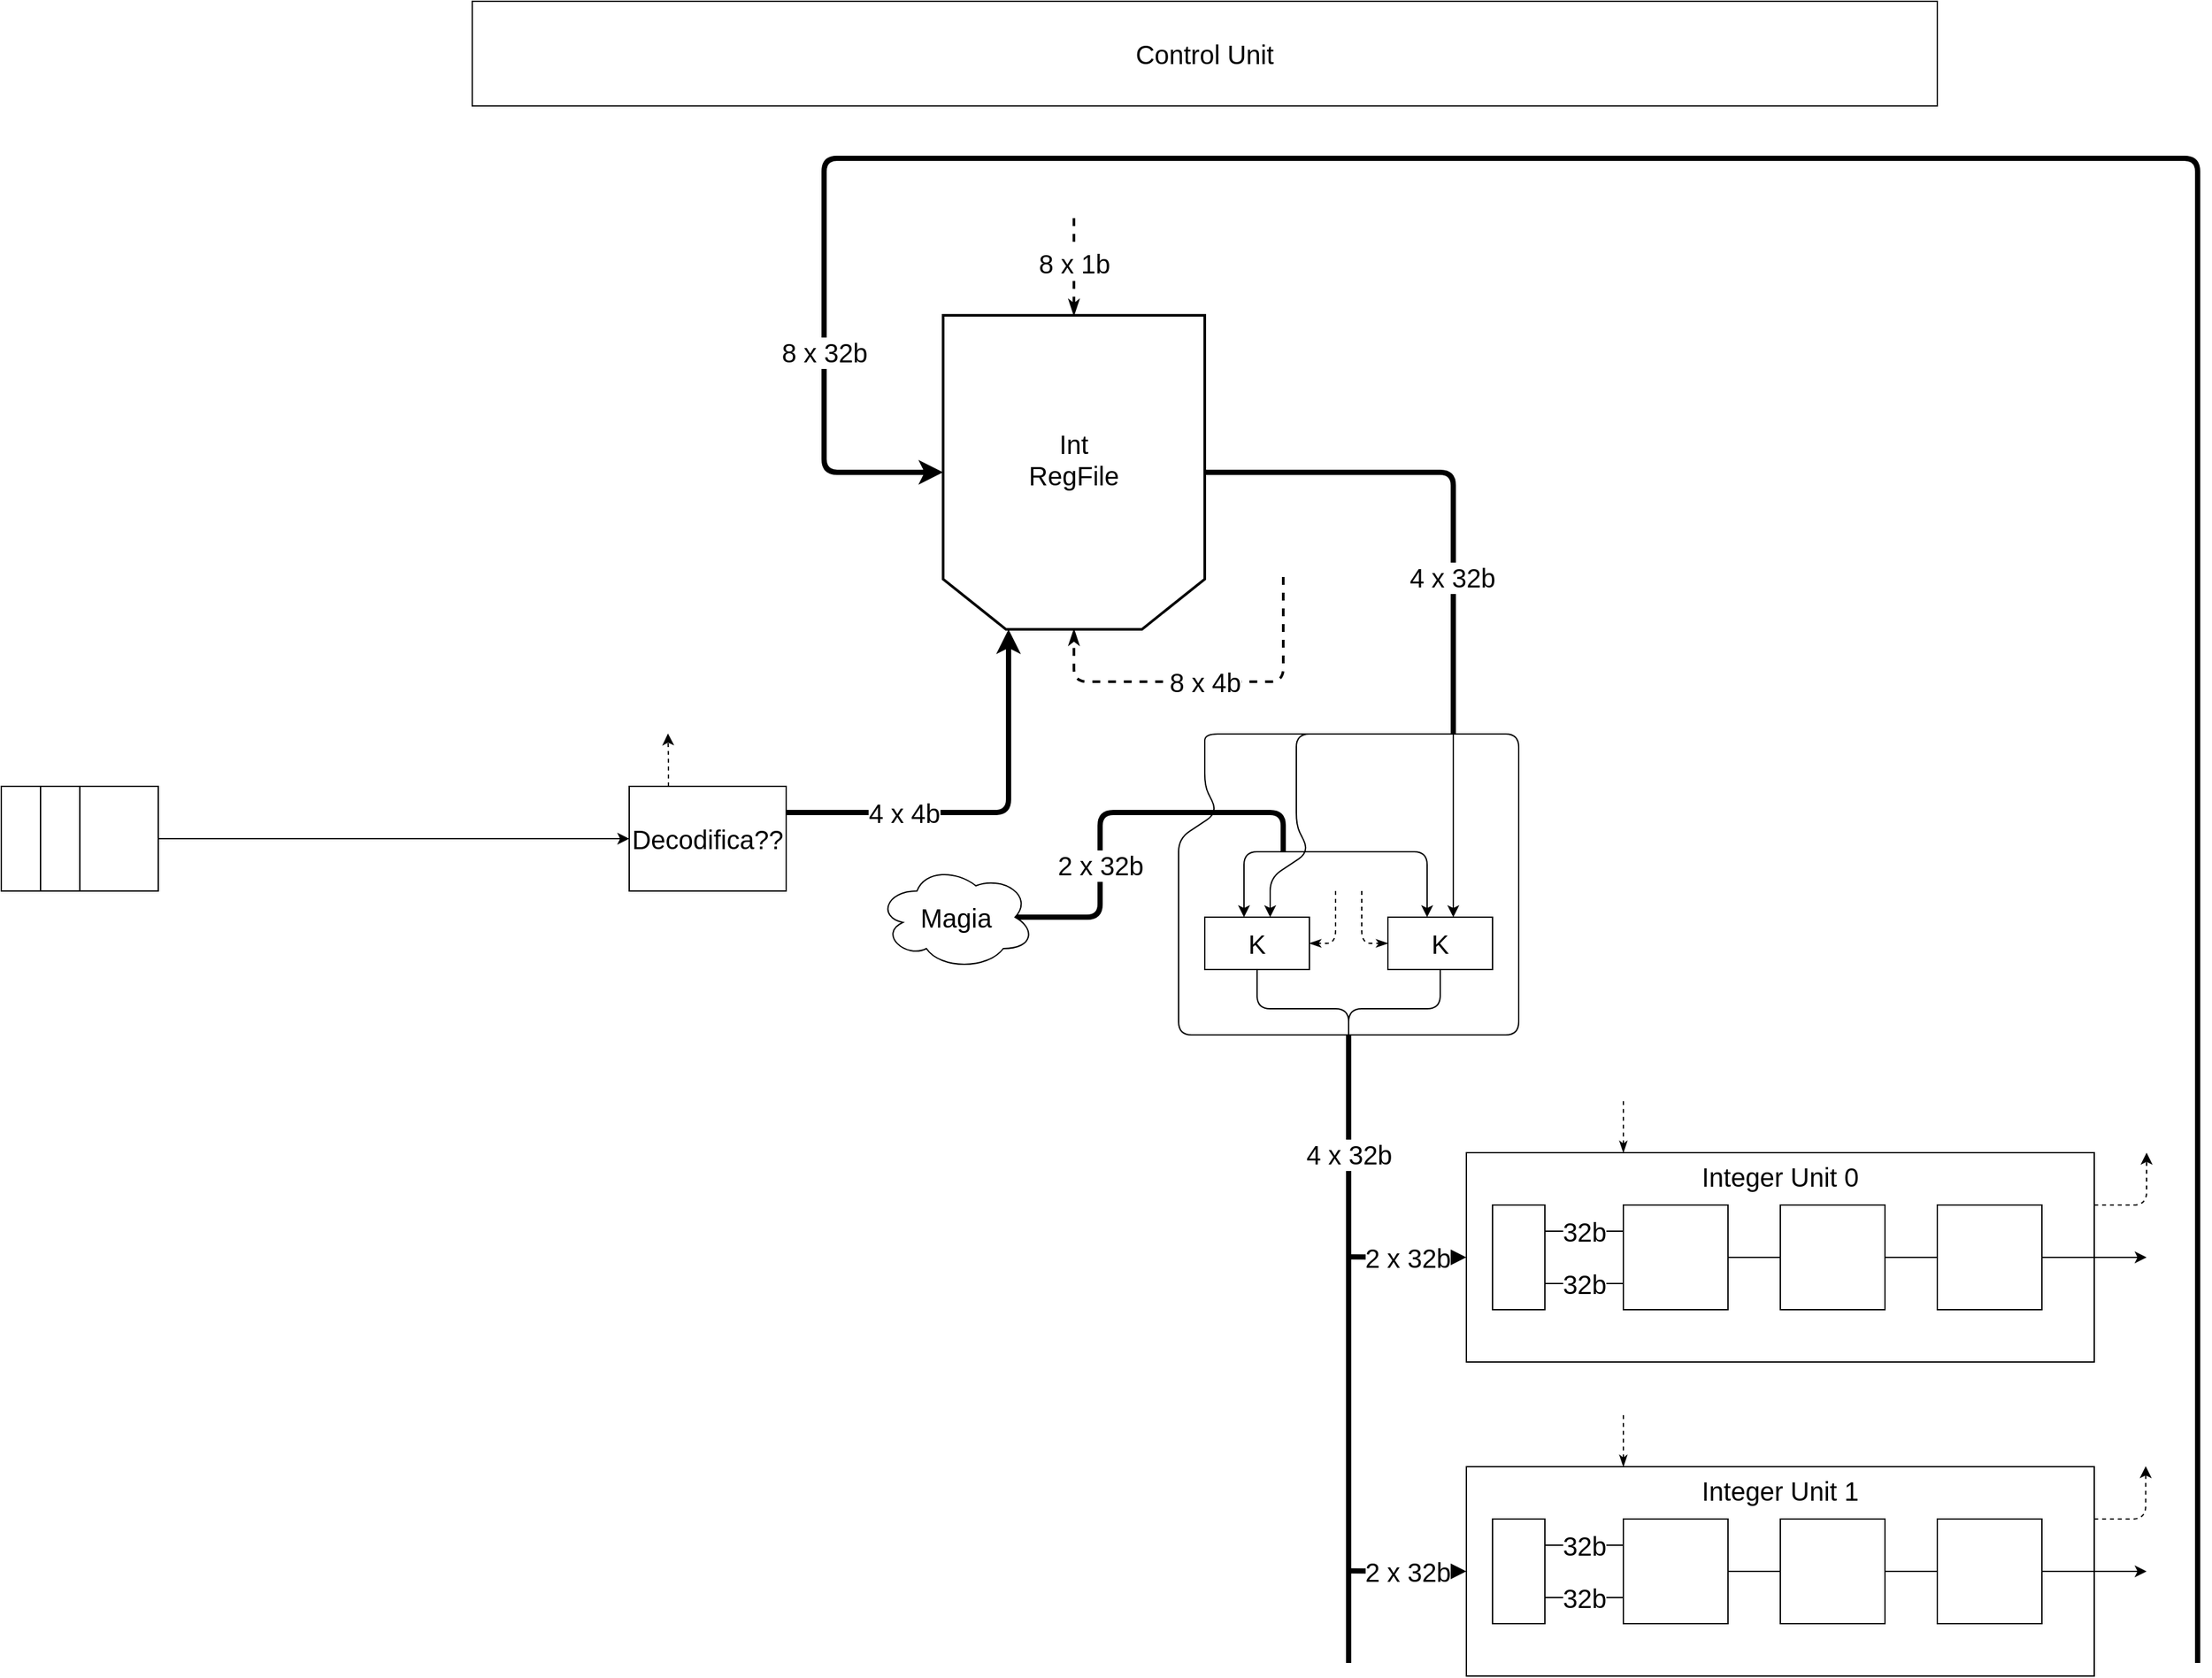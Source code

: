 <mxfile version="12.1.0" type="github" pages="1"><diagram id="3mmIg-Jm4dOo8RLNuvLh" name="Page-1"><mxGraphModel dx="2563" dy="2205" grid="1" gridSize="10" guides="1" tooltips="1" connect="1" arrows="1" fold="1" page="1" pageScale="1" pageWidth="827" pageHeight="1169" math="0" shadow="0"><root><mxCell id="0"/><mxCell id="1" parent="0"/><mxCell id="4rfrEdHZhspG8e-pRD8o-25" style="edgeStyle=orthogonalEdgeStyle;rounded=0;orthogonalLoop=1;jettySize=auto;html=1;exitX=1;exitY=0.5;exitDx=0;exitDy=0;entryX=0;entryY=0.5;entryDx=0;entryDy=0;startSize=6;endSize=6;strokeWidth=1;fontSize=20;" edge="1" parent="1" source="u_14oNMx7nVC8kqQXtVi-2" target="4rfrEdHZhspG8e-pRD8o-24"><mxGeometry relative="1" as="geometry"/></mxCell><mxCell id="u_14oNMx7nVC8kqQXtVi-2" value="" style="rounded=0;whiteSpace=wrap;html=1;fontSize=20;" parent="1" vertex="1"><mxGeometry x="-360" y="400" width="120" height="80" as="geometry"/></mxCell><mxCell id="u_14oNMx7nVC8kqQXtVi-5" value="" style="endArrow=none;html=1;entryX=0.25;entryY=0;entryDx=0;entryDy=0;exitX=0.25;exitY=1;exitDx=0;exitDy=0;fontSize=20;" parent="1" source="u_14oNMx7nVC8kqQXtVi-2" target="u_14oNMx7nVC8kqQXtVi-2" edge="1"><mxGeometry width="50" height="50" relative="1" as="geometry"><mxPoint x="120" y="360" as="sourcePoint"/><mxPoint x="170" y="310" as="targetPoint"/></mxGeometry></mxCell><mxCell id="u_14oNMx7nVC8kqQXtVi-6" value="" style="endArrow=none;html=1;entryX=0.5;entryY=0;entryDx=0;entryDy=0;exitX=0.5;exitY=1;exitDx=0;exitDy=0;fontSize=20;" parent="1" source="u_14oNMx7nVC8kqQXtVi-2" target="u_14oNMx7nVC8kqQXtVi-2" edge="1"><mxGeometry width="50" height="50" relative="1" as="geometry"><mxPoint x="120" y="360" as="sourcePoint"/><mxPoint x="170" y="310" as="targetPoint"/></mxGeometry></mxCell><mxCell id="4rfrEdHZhspG8e-pRD8o-105" value="8 x 1b" style="edgeStyle=orthogonalEdgeStyle;rounded=1;orthogonalLoop=1;jettySize=auto;html=1;startArrow=classicThin;startFill=1;startSize=6;endArrow=none;endFill=0;endSize=6;strokeWidth=2;dashed=1;fontSize=20;" edge="1" parent="1" source="4rfrEdHZhspG8e-pRD8o-5"><mxGeometry relative="1" as="geometry"><mxPoint x="460" y="-40" as="targetPoint"/></mxGeometry></mxCell><mxCell id="4rfrEdHZhspG8e-pRD8o-107" value="8 x 32b" style="edgeStyle=orthogonalEdgeStyle;rounded=1;orthogonalLoop=1;jettySize=auto;html=1;startArrow=classic;startFill=1;startSize=6;endArrow=none;endFill=0;endSize=6;strokeWidth=4;fontSize=20;exitX=1;exitY=0.5;exitDx=0;exitDy=0;" edge="1" parent="1" source="4rfrEdHZhspG8e-pRD8o-5"><mxGeometry x="-0.856" relative="1" as="geometry"><mxPoint x="1319" y="1070" as="targetPoint"/><mxPoint x="309" y="160" as="sourcePoint"/><Array as="points"><mxPoint x="269" y="160"/><mxPoint x="269" y="-80"/></Array><mxPoint y="-1" as="offset"/></mxGeometry></mxCell><mxCell id="4rfrEdHZhspG8e-pRD8o-5" value="" style="shape=loopLimit;whiteSpace=wrap;html=1;rotation=180;size=48;strokeWidth=2;fontSize=20;" vertex="1" parent="1"><mxGeometry x="360" y="40" width="200" height="240" as="geometry"/></mxCell><mxCell id="4rfrEdHZhspG8e-pRD8o-16" value="Int&lt;br style=&quot;font-size: 20px;&quot;&gt;RegFile" style="text;html=1;strokeColor=none;fillColor=none;align=center;verticalAlign=middle;whiteSpace=wrap;rounded=0;fontSize=20;" vertex="1" parent="1"><mxGeometry x="440" y="140" width="40" height="20" as="geometry"/></mxCell><mxCell id="4rfrEdHZhspG8e-pRD8o-22" value="4 x 4b" style="endArrow=classic;html=1;endSize=6;startSize=6;strokeWidth=4;entryX=0.75;entryY=0;entryDx=0;entryDy=0;exitX=1;exitY=0.25;exitDx=0;exitDy=0;fontSize=20;endFill=1;" edge="1" parent="1" source="4rfrEdHZhspG8e-pRD8o-24" target="4rfrEdHZhspG8e-pRD8o-5"><mxGeometry x="-0.419" width="50" height="50" relative="1" as="geometry"><mxPoint x="410" y="360" as="sourcePoint"/><mxPoint x="500" y="280" as="targetPoint"/><Array as="points"><mxPoint x="410" y="420"/></Array><mxPoint as="offset"/></mxGeometry></mxCell><mxCell id="4rfrEdHZhspG8e-pRD8o-70" style="edgeStyle=orthogonalEdgeStyle;rounded=1;orthogonalLoop=1;jettySize=auto;html=1;exitX=0.25;exitY=0;exitDx=0;exitDy=0;startArrow=none;startFill=0;startSize=6;endArrow=classic;endFill=1;endSize=6;strokeWidth=1;dashed=1;fontSize=20;" edge="1" parent="1" source="4rfrEdHZhspG8e-pRD8o-24"><mxGeometry relative="1" as="geometry"><mxPoint x="149.647" y="359.647" as="targetPoint"/></mxGeometry></mxCell><mxCell id="4rfrEdHZhspG8e-pRD8o-24" value="Decodifica??" style="rounded=0;whiteSpace=wrap;html=1;fontSize=20;" vertex="1" parent="1"><mxGeometry x="120" y="400" width="120" height="80" as="geometry"/></mxCell><mxCell id="4rfrEdHZhspG8e-pRD8o-26" value="Control Unit" style="rounded=0;whiteSpace=wrap;html=1;fontSize=20;" vertex="1" parent="1"><mxGeometry y="-200" width="1120" height="80" as="geometry"/></mxCell><mxCell id="4rfrEdHZhspG8e-pRD8o-28" value="2 x 32b" style="endArrow=none;html=1;strokeWidth=4;endFill=0;exitX=0.875;exitY=0.5;exitDx=0;exitDy=0;exitPerimeter=0;fontSize=20;" edge="1" parent="1" source="4rfrEdHZhspG8e-pRD8o-42"><mxGeometry x="-0.333" width="50" height="50" relative="1" as="geometry"><mxPoint x="540" y="420" as="sourcePoint"/><mxPoint x="620" y="450" as="targetPoint"/><Array as="points"><mxPoint x="480" y="500"/><mxPoint x="480" y="420"/><mxPoint x="620" y="420"/></Array><mxPoint as="offset"/></mxGeometry></mxCell><mxCell id="4rfrEdHZhspG8e-pRD8o-29" value="" style="endArrow=classic;html=1;strokeWidth=1;fontSize=20;" edge="1" parent="1"><mxGeometry width="50" height="50" relative="1" as="geometry"><mxPoint x="630" y="450" as="sourcePoint"/><mxPoint x="590" y="500" as="targetPoint"/><Array as="points"><mxPoint x="590" y="450"/></Array></mxGeometry></mxCell><mxCell id="4rfrEdHZhspG8e-pRD8o-30" value="" style="endArrow=classic;html=1;strokeWidth=1;fontSize=20;" edge="1" parent="1"><mxGeometry width="50" height="50" relative="1" as="geometry"><mxPoint x="630" y="450" as="sourcePoint"/><mxPoint x="730" y="500" as="targetPoint"/><Array as="points"><mxPoint x="730" y="450"/></Array></mxGeometry></mxCell><mxCell id="4rfrEdHZhspG8e-pRD8o-33" value="4 x 32b" style="endArrow=none;html=1;strokeWidth=4;exitX=0;exitY=0.5;exitDx=0;exitDy=0;endFill=0;fontSize=20;" edge="1" parent="1" source="4rfrEdHZhspG8e-pRD8o-5"><mxGeometry x="-0.238" y="-40" width="50" height="50" relative="1" as="geometry"><mxPoint x="630" y="160" as="sourcePoint"/><mxPoint x="750" y="360" as="targetPoint"/><Array as="points"><mxPoint x="750" y="160"/><mxPoint x="750" y="230"/></Array><mxPoint x="40" y="40" as="offset"/></mxGeometry></mxCell><mxCell id="4rfrEdHZhspG8e-pRD8o-34" value="" style="endArrow=none;html=1;strokeWidth=1;endFill=0;fontSize=20;" edge="1" parent="1"><mxGeometry width="50" height="50" relative="1" as="geometry"><mxPoint x="630" y="400" as="sourcePoint"/><mxPoint x="750" y="360" as="targetPoint"/><Array as="points"><mxPoint x="630" y="360"/></Array></mxGeometry></mxCell><mxCell id="4rfrEdHZhspG8e-pRD8o-36" value="" style="endArrow=none;html=1;strokeWidth=1;rounded=1;endFill=0;startArrow=classic;startFill=1;fontSize=20;" edge="1" parent="1"><mxGeometry width="50" height="50" relative="1" as="geometry"><mxPoint x="610" y="500" as="sourcePoint"/><mxPoint x="630" y="400" as="targetPoint"/><Array as="points"><mxPoint x="610" y="470"/><mxPoint x="640" y="450"/><mxPoint x="630" y="430"/></Array></mxGeometry></mxCell><mxCell id="4rfrEdHZhspG8e-pRD8o-37" value="" style="endArrow=classic;html=1;strokeWidth=1;fontSize=20;" edge="1" parent="1"><mxGeometry width="50" height="50" relative="1" as="geometry"><mxPoint x="750" y="360" as="sourcePoint"/><mxPoint x="750" y="500" as="targetPoint"/></mxGeometry></mxCell><mxCell id="4rfrEdHZhspG8e-pRD8o-42" value="Magia" style="ellipse;shape=cloud;whiteSpace=wrap;html=1;fontSize=20;" vertex="1" parent="1"><mxGeometry x="310" y="460" width="120" height="80" as="geometry"/></mxCell><mxCell id="4rfrEdHZhspG8e-pRD8o-51" style="edgeStyle=orthogonalEdgeStyle;rounded=1;orthogonalLoop=1;jettySize=auto;html=1;exitX=0.5;exitY=1;exitDx=0;exitDy=0;startArrow=none;startFill=0;startSize=6;endArrow=none;endFill=0;endSize=6;strokeWidth=1;fontSize=20;" edge="1" parent="1" source="4rfrEdHZhspG8e-pRD8o-43"><mxGeometry relative="1" as="geometry"><mxPoint x="670" y="590" as="targetPoint"/><Array as="points"><mxPoint x="600" y="570"/><mxPoint x="670" y="570"/></Array></mxGeometry></mxCell><mxCell id="4rfrEdHZhspG8e-pRD8o-43" value="K" style="rounded=0;whiteSpace=wrap;html=1;fontSize=20;" vertex="1" parent="1"><mxGeometry x="560" y="500" width="80" height="40" as="geometry"/></mxCell><mxCell id="4rfrEdHZhspG8e-pRD8o-52" style="edgeStyle=orthogonalEdgeStyle;rounded=1;orthogonalLoop=1;jettySize=auto;html=1;exitX=0.5;exitY=1;exitDx=0;exitDy=0;startArrow=none;startFill=0;startSize=6;endArrow=none;endFill=0;endSize=6;strokeWidth=1;fontSize=20;" edge="1" parent="1" source="4rfrEdHZhspG8e-pRD8o-44"><mxGeometry relative="1" as="geometry"><mxPoint x="670" y="590" as="targetPoint"/><Array as="points"><mxPoint x="740" y="570"/><mxPoint x="670" y="570"/></Array></mxGeometry></mxCell><mxCell id="4rfrEdHZhspG8e-pRD8o-44" value="K" style="rounded=0;whiteSpace=wrap;html=1;fontSize=20;" vertex="1" parent="1"><mxGeometry x="700" y="500" width="80" height="40" as="geometry"/></mxCell><mxCell id="4rfrEdHZhspG8e-pRD8o-45" value="" style="endArrow=classicThin;dashed=1;html=1;strokeWidth=1;entryX=1;entryY=0.5;entryDx=0;entryDy=0;endFill=1;fontSize=20;" edge="1" parent="1" target="4rfrEdHZhspG8e-pRD8o-43"><mxGeometry width="50" height="50" relative="1" as="geometry"><mxPoint x="660" y="480" as="sourcePoint"/><mxPoint x="340" y="560" as="targetPoint"/><Array as="points"><mxPoint x="660" y="520"/></Array></mxGeometry></mxCell><mxCell id="4rfrEdHZhspG8e-pRD8o-46" value="" style="endArrow=classicThin;dashed=1;html=1;strokeWidth=1;entryX=0;entryY=0.5;entryDx=0;entryDy=0;endFill=1;fontSize=20;" edge="1" parent="1"><mxGeometry width="50" height="50" relative="1" as="geometry"><mxPoint x="680" y="480" as="sourcePoint"/><mxPoint x="700" y="520" as="targetPoint"/><Array as="points"><mxPoint x="680" y="520"/></Array></mxGeometry></mxCell><mxCell id="4rfrEdHZhspG8e-pRD8o-47" value="" style="endArrow=none;html=1;strokeWidth=1;endFill=0;fontSize=20;" edge="1" parent="1"><mxGeometry width="50" height="50" relative="1" as="geometry"><mxPoint x="750" y="360" as="sourcePoint"/><mxPoint x="670" y="590" as="targetPoint"/><Array as="points"><mxPoint x="800" y="360"/><mxPoint x="800" y="590"/></Array></mxGeometry></mxCell><mxCell id="4rfrEdHZhspG8e-pRD8o-48" value="" style="endArrow=none;html=1;strokeWidth=1;endFill=0;fontSize=20;" edge="1" parent="1"><mxGeometry width="50" height="50" relative="1" as="geometry"><mxPoint x="750" y="360" as="sourcePoint"/><mxPoint x="560" y="370" as="targetPoint"/><Array as="points"><mxPoint x="560" y="360"/></Array></mxGeometry></mxCell><mxCell id="4rfrEdHZhspG8e-pRD8o-49" value="" style="endArrow=none;html=1;strokeWidth=1;endFill=0;fontSize=20;" edge="1" parent="1"><mxGeometry width="50" height="50" relative="1" as="geometry"><mxPoint x="540" y="470" as="sourcePoint"/><mxPoint x="670" y="590" as="targetPoint"/><Array as="points"><mxPoint x="540" y="590"/></Array></mxGeometry></mxCell><mxCell id="4rfrEdHZhspG8e-pRD8o-50" value="" style="endArrow=none;html=1;strokeWidth=1;rounded=1;endFill=0;startArrow=none;startFill=0;fontSize=20;" edge="1" parent="1"><mxGeometry width="50" height="50" relative="1" as="geometry"><mxPoint x="540" y="470" as="sourcePoint"/><mxPoint x="560" y="370" as="targetPoint"/><Array as="points"><mxPoint x="540" y="440"/><mxPoint x="570" y="420"/><mxPoint x="560" y="400"/></Array></mxGeometry></mxCell><mxCell id="4rfrEdHZhspG8e-pRD8o-68" style="edgeStyle=orthogonalEdgeStyle;rounded=1;orthogonalLoop=1;jettySize=auto;html=1;startArrow=none;startFill=0;startSize=6;endArrow=classic;endFill=1;endSize=6;strokeWidth=1;fontSize=20;" edge="1" parent="1" source="4rfrEdHZhspG8e-pRD8o-53"><mxGeometry relative="1" as="geometry"><mxPoint x="1280" y="760" as="targetPoint"/></mxGeometry></mxCell><mxCell id="4rfrEdHZhspG8e-pRD8o-71" style="edgeStyle=orthogonalEdgeStyle;rounded=1;orthogonalLoop=1;jettySize=auto;html=1;exitX=1;exitY=0.25;exitDx=0;exitDy=0;dashed=1;startArrow=none;startFill=0;startSize=6;endArrow=classic;endFill=1;endSize=6;strokeWidth=1;fontSize=20;" edge="1" parent="1" source="4rfrEdHZhspG8e-pRD8o-53"><mxGeometry relative="1" as="geometry"><mxPoint x="1280" y="680" as="targetPoint"/><Array as="points"><mxPoint x="1280" y="720"/></Array></mxGeometry></mxCell><mxCell id="4rfrEdHZhspG8e-pRD8o-73" value="2 x 32b&lt;br style=&quot;font-size: 20px;&quot;&gt;" style="edgeStyle=orthogonalEdgeStyle;rounded=1;orthogonalLoop=1;jettySize=auto;html=1;exitX=0;exitY=0.5;exitDx=0;exitDy=0;startArrow=classic;startFill=1;startSize=6;endArrow=none;endFill=0;endSize=6;strokeWidth=4;fontSize=20;" edge="1" parent="1" source="4rfrEdHZhspG8e-pRD8o-53"><mxGeometry relative="1" as="geometry"><mxPoint x="670.0" y="759.647" as="targetPoint"/></mxGeometry></mxCell><mxCell id="4rfrEdHZhspG8e-pRD8o-53" value="&lt;font style=&quot;font-size: 20px;&quot;&gt;Integer Unit 0&lt;/font&gt;" style="rounded=0;whiteSpace=wrap;html=1;verticalAlign=top;fontSize=20;" vertex="1" parent="1"><mxGeometry x="760" y="680" width="480" height="160" as="geometry"/></mxCell><mxCell id="4rfrEdHZhspG8e-pRD8o-54" value="" style="endArrow=none;html=1;strokeWidth=4;endFill=0;fontSize=20;" edge="1" parent="1"><mxGeometry width="50" height="50" relative="1" as="geometry"><mxPoint x="670" y="590" as="sourcePoint"/><mxPoint x="670" y="1070" as="targetPoint"/></mxGeometry></mxCell><mxCell id="4rfrEdHZhspG8e-pRD8o-55" value="4 x 32b" style="text;html=1;resizable=0;points=[];align=center;verticalAlign=middle;labelBackgroundColor=#ffffff;fontSize=20;" vertex="1" connectable="0" parent="4rfrEdHZhspG8e-pRD8o-54"><mxGeometry x="-0.33" relative="1" as="geometry"><mxPoint y="-70" as="offset"/></mxGeometry></mxCell><mxCell id="4rfrEdHZhspG8e-pRD8o-61" style="edgeStyle=orthogonalEdgeStyle;rounded=1;orthogonalLoop=1;jettySize=auto;html=1;exitX=1;exitY=0.5;exitDx=0;exitDy=0;entryX=0;entryY=0.5;entryDx=0;entryDy=0;startArrow=none;startFill=0;startSize=6;endArrow=none;endFill=0;endSize=6;strokeWidth=1;fontSize=20;" edge="1" parent="1" source="4rfrEdHZhspG8e-pRD8o-56" target="4rfrEdHZhspG8e-pRD8o-57"><mxGeometry relative="1" as="geometry"/></mxCell><mxCell id="4rfrEdHZhspG8e-pRD8o-56" value="" style="whiteSpace=wrap;html=1;aspect=fixed;fontSize=20;" vertex="1" parent="1"><mxGeometry x="880" y="720" width="80" height="80" as="geometry"/></mxCell><mxCell id="4rfrEdHZhspG8e-pRD8o-62" style="edgeStyle=orthogonalEdgeStyle;rounded=1;orthogonalLoop=1;jettySize=auto;html=1;exitX=1;exitY=0.5;exitDx=0;exitDy=0;entryX=0;entryY=0.5;entryDx=0;entryDy=0;startArrow=none;startFill=0;startSize=6;endArrow=none;endFill=0;endSize=6;strokeWidth=1;fontSize=20;" edge="1" parent="1" source="4rfrEdHZhspG8e-pRD8o-57" target="4rfrEdHZhspG8e-pRD8o-58"><mxGeometry relative="1" as="geometry"/></mxCell><mxCell id="4rfrEdHZhspG8e-pRD8o-57" value="" style="whiteSpace=wrap;html=1;aspect=fixed;fontSize=20;" vertex="1" parent="1"><mxGeometry x="1000" y="720" width="80" height="80" as="geometry"/></mxCell><mxCell id="4rfrEdHZhspG8e-pRD8o-58" value="" style="whiteSpace=wrap;html=1;aspect=fixed;fontSize=20;" vertex="1" parent="1"><mxGeometry x="1120" y="720" width="80" height="80" as="geometry"/></mxCell><mxCell id="4rfrEdHZhspG8e-pRD8o-59" value="" style="rounded=0;whiteSpace=wrap;html=1;fontSize=20;" vertex="1" parent="1"><mxGeometry x="780" y="720" width="40" height="80" as="geometry"/></mxCell><mxCell id="4rfrEdHZhspG8e-pRD8o-64" value="" style="endArrow=none;html=1;strokeWidth=1;exitX=1;exitY=0.5;exitDx=0;exitDy=0;entryX=1;entryY=0.5;entryDx=0;entryDy=0;fontSize=20;" edge="1" parent="1" source="4rfrEdHZhspG8e-pRD8o-53" target="4rfrEdHZhspG8e-pRD8o-58"><mxGeometry width="50" height="50" relative="1" as="geometry"><mxPoint x="620" y="910" as="sourcePoint"/><mxPoint x="670" y="860" as="targetPoint"/></mxGeometry></mxCell><mxCell id="4rfrEdHZhspG8e-pRD8o-65" value="32b" style="endArrow=none;html=1;strokeWidth=1;entryX=0;entryY=0.25;entryDx=0;entryDy=0;exitX=1;exitY=0.25;exitDx=0;exitDy=0;fontSize=20;" edge="1" parent="1" source="4rfrEdHZhspG8e-pRD8o-59" target="4rfrEdHZhspG8e-pRD8o-56"><mxGeometry width="50" height="50" relative="1" as="geometry"><mxPoint x="620" y="910" as="sourcePoint"/><mxPoint x="670" y="860" as="targetPoint"/></mxGeometry></mxCell><mxCell id="4rfrEdHZhspG8e-pRD8o-66" value="32b" style="endArrow=none;html=1;strokeWidth=1;entryX=0;entryY=0.75;entryDx=0;entryDy=0;exitX=1;exitY=0.75;exitDx=0;exitDy=0;fontSize=20;" edge="1" parent="1" source="4rfrEdHZhspG8e-pRD8o-59" target="4rfrEdHZhspG8e-pRD8o-56"><mxGeometry width="50" height="50" relative="1" as="geometry"><mxPoint x="620" y="910" as="sourcePoint"/><mxPoint x="670" y="860" as="targetPoint"/></mxGeometry></mxCell><mxCell id="4rfrEdHZhspG8e-pRD8o-67" value="" style="endArrow=none;dashed=1;html=1;strokeWidth=1;exitX=0.25;exitY=0;exitDx=0;exitDy=0;endFill=0;startArrow=classicThin;startFill=1;fontSize=20;" edge="1" parent="1" source="4rfrEdHZhspG8e-pRD8o-53"><mxGeometry width="50" height="50" relative="1" as="geometry"><mxPoint x="620" y="910" as="sourcePoint"/><mxPoint x="880" y="640" as="targetPoint"/></mxGeometry></mxCell><mxCell id="4rfrEdHZhspG8e-pRD8o-88" style="edgeStyle=orthogonalEdgeStyle;rounded=1;orthogonalLoop=1;jettySize=auto;html=1;startArrow=none;startFill=0;startSize=6;endArrow=classic;endFill=1;endSize=6;strokeWidth=1;fontSize=20;" edge="1" parent="1" source="4rfrEdHZhspG8e-pRD8o-91"><mxGeometry relative="1" as="geometry"><mxPoint x="1280.0" y="1000" as="targetPoint"/></mxGeometry></mxCell><mxCell id="4rfrEdHZhspG8e-pRD8o-89" style="edgeStyle=orthogonalEdgeStyle;rounded=1;orthogonalLoop=1;jettySize=auto;html=1;exitX=1;exitY=0.25;exitDx=0;exitDy=0;dashed=1;startArrow=none;startFill=0;startSize=6;endArrow=classic;endFill=1;endSize=6;strokeWidth=1;fontSize=20;" edge="1" parent="1" source="4rfrEdHZhspG8e-pRD8o-91"><mxGeometry relative="1" as="geometry"><mxPoint x="1279.333" y="919.667" as="targetPoint"/><Array as="points"><mxPoint x="1280" y="960"/></Array></mxGeometry></mxCell><mxCell id="4rfrEdHZhspG8e-pRD8o-90" value="2 x 32b&lt;br style=&quot;font-size: 20px;&quot;&gt;" style="edgeStyle=orthogonalEdgeStyle;rounded=1;orthogonalLoop=1;jettySize=auto;html=1;exitX=0;exitY=0.5;exitDx=0;exitDy=0;startArrow=classic;startFill=1;startSize=6;endArrow=none;endFill=0;endSize=6;strokeWidth=4;fontSize=20;" edge="1" parent="1" source="4rfrEdHZhspG8e-pRD8o-91"><mxGeometry relative="1" as="geometry"><mxPoint x="670.0" y="999.647" as="targetPoint"/></mxGeometry></mxCell><mxCell id="4rfrEdHZhspG8e-pRD8o-91" value="&lt;font style=&quot;font-size: 20px;&quot;&gt;Integer Unit 1&lt;br style=&quot;font-size: 20px;&quot;&gt;&lt;br style=&quot;font-size: 20px;&quot;&gt;&lt;/font&gt;" style="rounded=0;whiteSpace=wrap;html=1;verticalAlign=top;fontSize=20;" vertex="1" parent="1"><mxGeometry x="760" y="920" width="480" height="160" as="geometry"/></mxCell><mxCell id="4rfrEdHZhspG8e-pRD8o-92" style="edgeStyle=orthogonalEdgeStyle;rounded=1;orthogonalLoop=1;jettySize=auto;html=1;exitX=1;exitY=0.5;exitDx=0;exitDy=0;entryX=0;entryY=0.5;entryDx=0;entryDy=0;startArrow=none;startFill=0;startSize=6;endArrow=none;endFill=0;endSize=6;strokeWidth=1;fontSize=20;" edge="1" parent="1" source="4rfrEdHZhspG8e-pRD8o-93" target="4rfrEdHZhspG8e-pRD8o-95"><mxGeometry relative="1" as="geometry"/></mxCell><mxCell id="4rfrEdHZhspG8e-pRD8o-93" value="" style="whiteSpace=wrap;html=1;aspect=fixed;fontSize=20;" vertex="1" parent="1"><mxGeometry x="880" y="960" width="80" height="80" as="geometry"/></mxCell><mxCell id="4rfrEdHZhspG8e-pRD8o-94" style="edgeStyle=orthogonalEdgeStyle;rounded=1;orthogonalLoop=1;jettySize=auto;html=1;exitX=1;exitY=0.5;exitDx=0;exitDy=0;entryX=0;entryY=0.5;entryDx=0;entryDy=0;startArrow=none;startFill=0;startSize=6;endArrow=none;endFill=0;endSize=6;strokeWidth=1;fontSize=20;" edge="1" parent="1" source="4rfrEdHZhspG8e-pRD8o-95" target="4rfrEdHZhspG8e-pRD8o-96"><mxGeometry relative="1" as="geometry"/></mxCell><mxCell id="4rfrEdHZhspG8e-pRD8o-95" value="" style="whiteSpace=wrap;html=1;aspect=fixed;fontSize=20;" vertex="1" parent="1"><mxGeometry x="1000" y="960" width="80" height="80" as="geometry"/></mxCell><mxCell id="4rfrEdHZhspG8e-pRD8o-96" value="" style="whiteSpace=wrap;html=1;aspect=fixed;fontSize=20;" vertex="1" parent="1"><mxGeometry x="1120" y="960" width="80" height="80" as="geometry"/></mxCell><mxCell id="4rfrEdHZhspG8e-pRD8o-97" value="" style="rounded=0;whiteSpace=wrap;html=1;fontSize=20;" vertex="1" parent="1"><mxGeometry x="780" y="960" width="40" height="80" as="geometry"/></mxCell><mxCell id="4rfrEdHZhspG8e-pRD8o-98" value="" style="endArrow=none;html=1;strokeWidth=1;exitX=1;exitY=0.5;exitDx=0;exitDy=0;entryX=1;entryY=0.5;entryDx=0;entryDy=0;fontSize=20;" edge="1" parent="1" source="4rfrEdHZhspG8e-pRD8o-91" target="4rfrEdHZhspG8e-pRD8o-96"><mxGeometry width="50" height="50" relative="1" as="geometry"><mxPoint x="620" y="1150" as="sourcePoint"/><mxPoint x="670" y="1100" as="targetPoint"/></mxGeometry></mxCell><mxCell id="4rfrEdHZhspG8e-pRD8o-99" value="32b" style="endArrow=none;html=1;strokeWidth=1;entryX=0;entryY=0.25;entryDx=0;entryDy=0;exitX=1;exitY=0.25;exitDx=0;exitDy=0;fontSize=20;" edge="1" parent="1" source="4rfrEdHZhspG8e-pRD8o-97" target="4rfrEdHZhspG8e-pRD8o-93"><mxGeometry width="50" height="50" relative="1" as="geometry"><mxPoint x="620" y="1150" as="sourcePoint"/><mxPoint x="670" y="1100" as="targetPoint"/></mxGeometry></mxCell><mxCell id="4rfrEdHZhspG8e-pRD8o-100" value="32b" style="endArrow=none;html=1;strokeWidth=1;entryX=0;entryY=0.75;entryDx=0;entryDy=0;exitX=1;exitY=0.75;exitDx=0;exitDy=0;fontSize=20;" edge="1" parent="1" source="4rfrEdHZhspG8e-pRD8o-97" target="4rfrEdHZhspG8e-pRD8o-93"><mxGeometry width="50" height="50" relative="1" as="geometry"><mxPoint x="620" y="1150" as="sourcePoint"/><mxPoint x="670" y="1100" as="targetPoint"/></mxGeometry></mxCell><mxCell id="4rfrEdHZhspG8e-pRD8o-101" value="" style="endArrow=none;dashed=1;html=1;strokeWidth=1;exitX=0.25;exitY=0;exitDx=0;exitDy=0;endFill=0;startArrow=classicThin;startFill=1;fontSize=20;" edge="1" parent="1" source="4rfrEdHZhspG8e-pRD8o-91"><mxGeometry width="50" height="50" relative="1" as="geometry"><mxPoint x="620" y="1150" as="sourcePoint"/><mxPoint x="880" y="880" as="targetPoint"/></mxGeometry></mxCell><mxCell id="4rfrEdHZhspG8e-pRD8o-103" value="8 x 4b" style="endArrow=classicThin;dashed=1;html=1;strokeWidth=2;entryX=0.5;entryY=0;entryDx=0;entryDy=0;startArrow=none;startFill=0;endFill=1;fontSize=20;" edge="1" parent="1" target="4rfrEdHZhspG8e-pRD8o-5"><mxGeometry width="50" height="50" relative="1" as="geometry"><mxPoint x="620" y="240" as="sourcePoint"/><mxPoint x="280" y="270" as="targetPoint"/><Array as="points"><mxPoint x="620" y="320"/><mxPoint x="460" y="320"/></Array></mxGeometry></mxCell></root></mxGraphModel></diagram></mxfile>